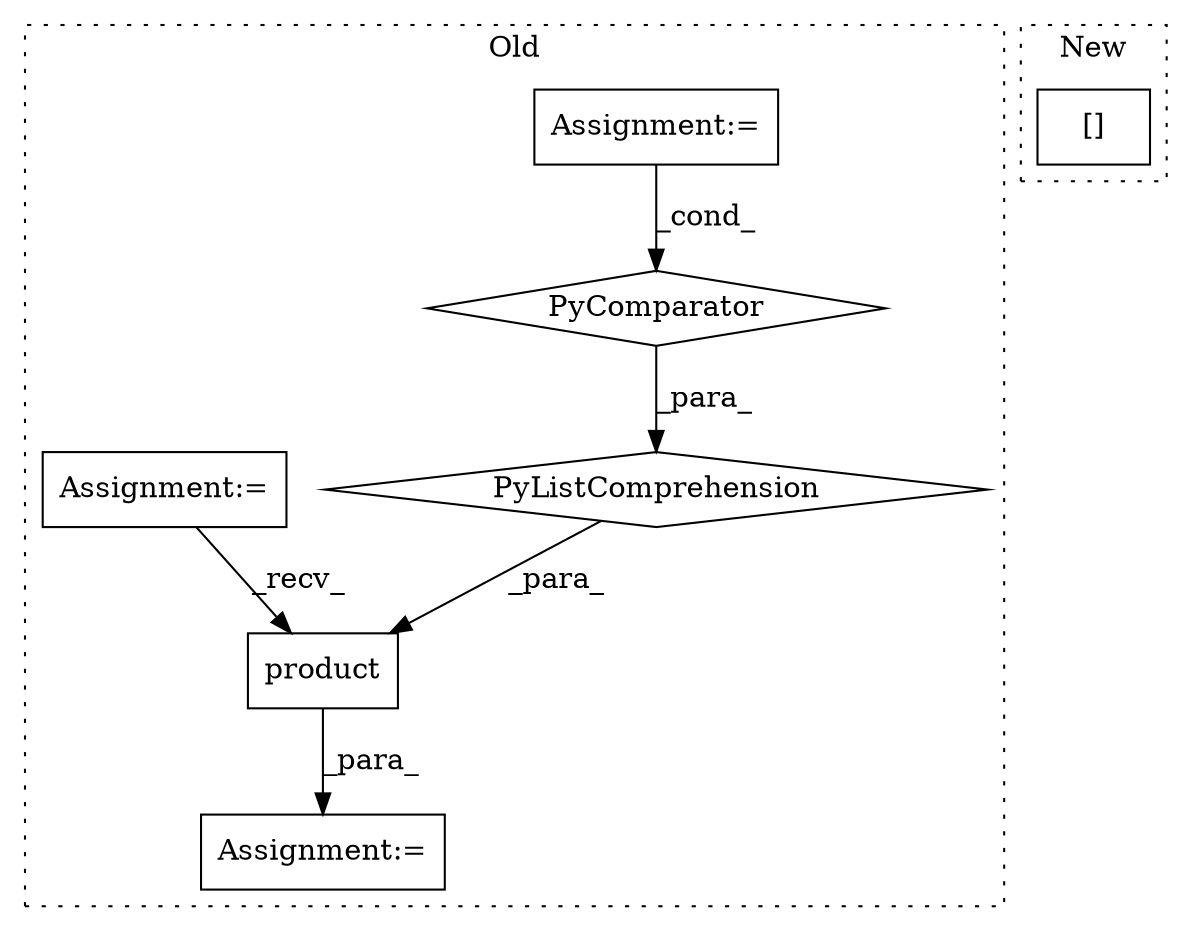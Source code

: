 digraph G {
subgraph cluster0 {
1 [label="product" a="32" s="5370,5498" l="19,-5" shape="box"];
3 [label="Assignment:=" a="7" s="5279,5493" l="53,2" shape="box"];
4 [label="Assignment:=" a="7" s="5462" l="28" shape="box"];
5 [label="Assignment:=" a="7" s="5193" l="9" shape="box"];
6 [label="PyListComprehension" a="109" s="5389" l="109" shape="diamond"];
7 [label="PyComparator" a="113" s="5462" l="28" shape="diamond"];
label = "Old";
style="dotted";
}
subgraph cluster1 {
2 [label="[]" a="2" s="4253,4263" l="7,1" shape="box"];
label = "New";
style="dotted";
}
1 -> 3 [label="_para_"];
4 -> 7 [label="_cond_"];
5 -> 1 [label="_recv_"];
6 -> 1 [label="_para_"];
7 -> 6 [label="_para_"];
}
